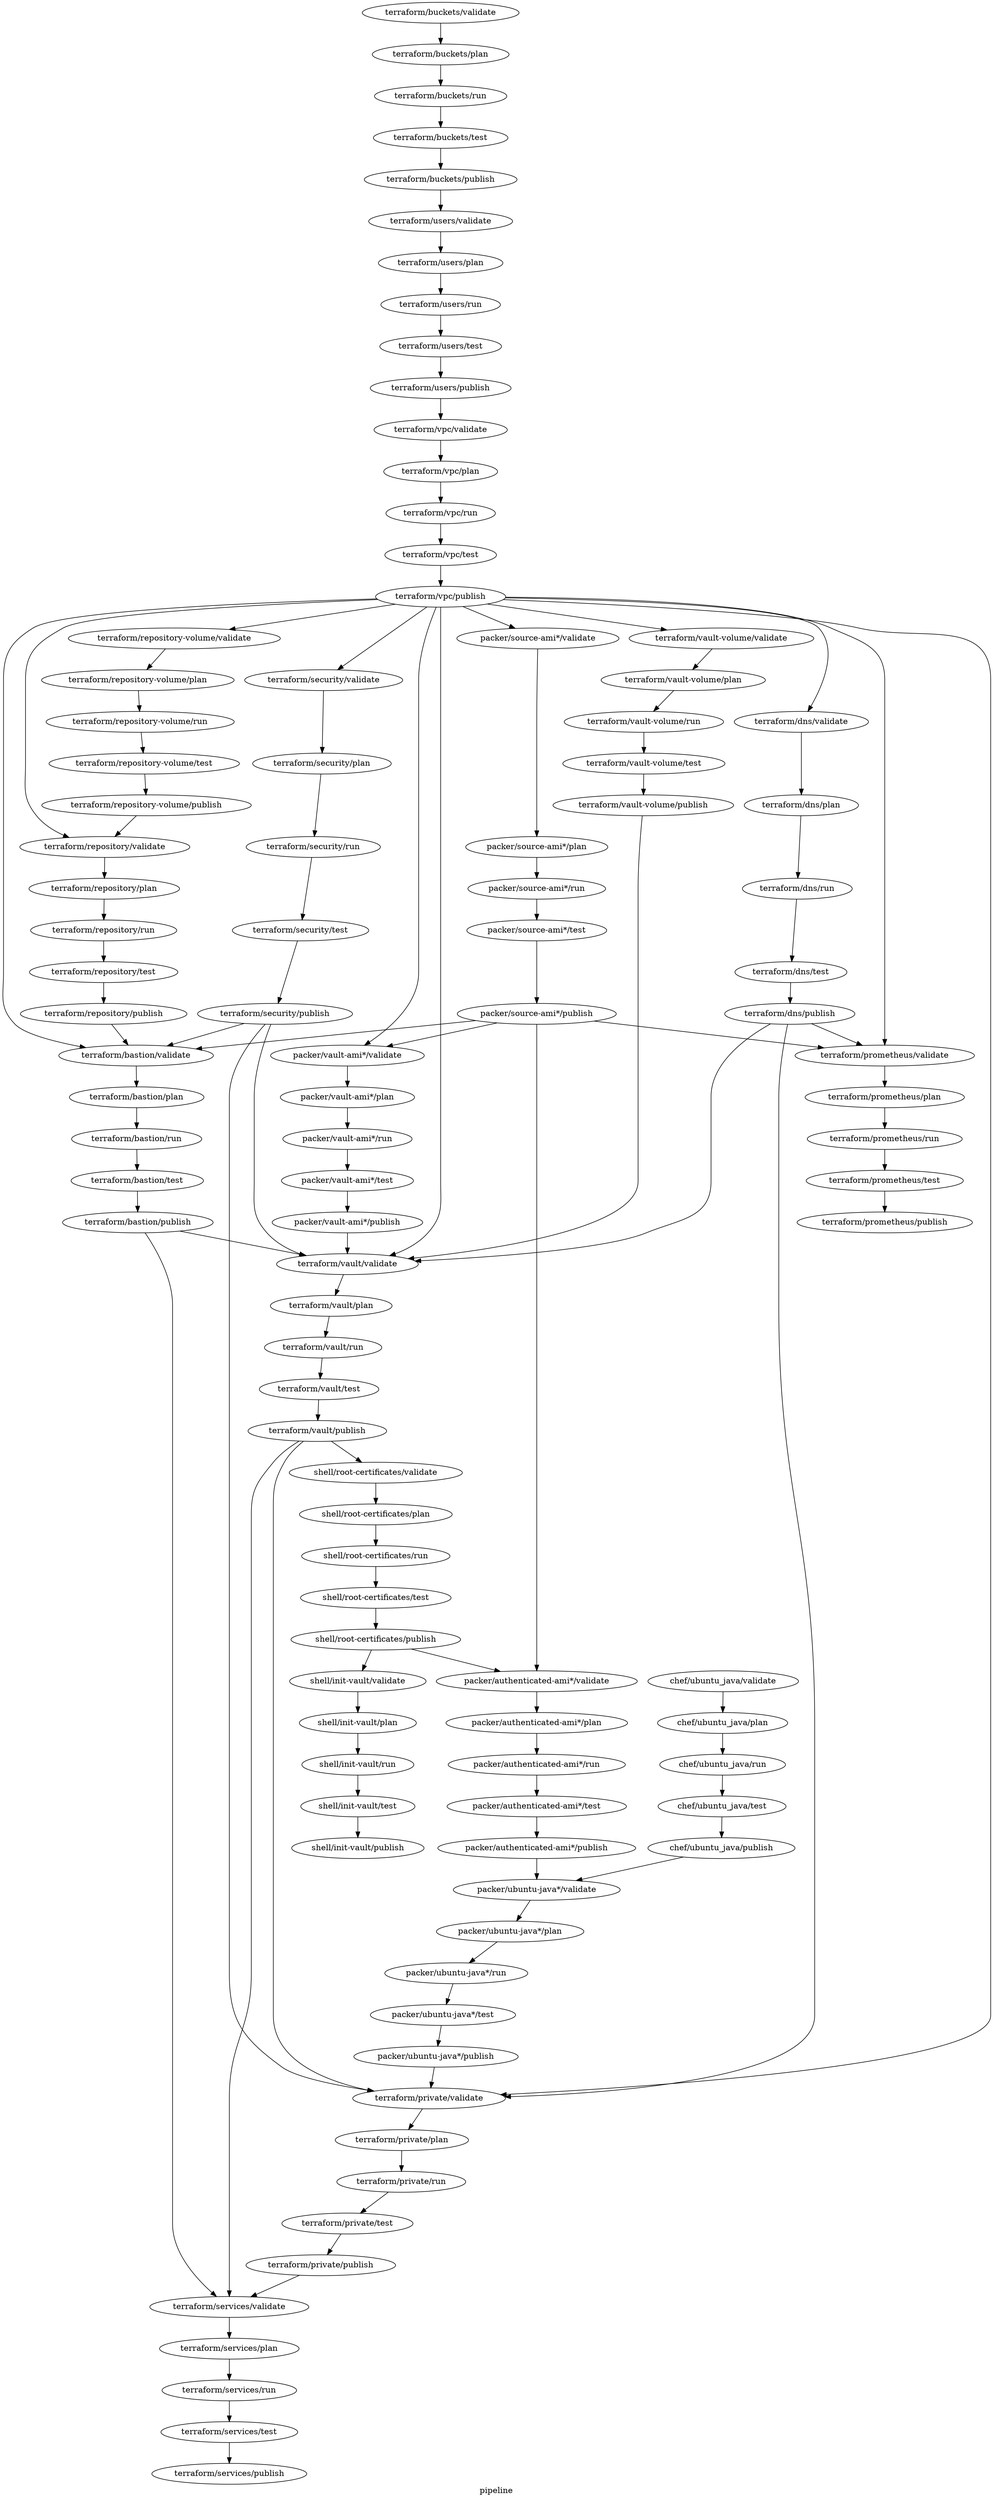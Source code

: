 digraph "G" {
label="pipeline";
"terraform/repository-volume/test";
"terraform/vpc/run";
"terraform/services/validate";
"terraform/services/test";
"shell/init-vault/plan";
"packer/ubuntu-java*/publish";
"packer/vault-ami*/validate";
"terraform/vpc/test";
"terraform/services/publish";
"chef/ubuntu_java/test";
"packer/vault-ami*/test";
"packer/source-ami*/run";
"terraform/repository/test";
"terraform/vault/plan";
"terraform/bastion/validate";
"packer/authenticated-ami*/plan";
"packer/ubuntu-java*/plan";
"terraform/users/plan";
"terraform/vault/validate";
"terraform/prometheus/run";
"chef/ubuntu_java/publish";
"terraform/services/run";
"terraform/buckets/validate";
"terraform/bastion/publish";
"packer/authenticated-ami*/publish";
"terraform/repository-volume/publish";
"terraform/security/validate";
"terraform/vault-volume/publish";
"terraform/prometheus/test";
"shell/init-vault/test";
"terraform/buckets/plan";
"chef/ubuntu_java/validate";
"packer/vault-ami*/publish";
"terraform/buckets/publish";
"terraform/repository/validate";
"terraform/users/run";
"packer/source-ami*/plan";
"terraform/prometheus/publish";
"shell/init-vault/validate";
"terraform/repository-volume/validate";
"terraform/repository/publish";
"packer/ubuntu-java*/validate";
"terraform/vault/run";
"chef/ubuntu_java/plan";
"terraform/dns/run";
"terraform/buckets/run";
"terraform/prometheus/validate";
"terraform/vpc/plan";
"terraform/dns/plan";
"shell/root-certificates/run";
"shell/root-certificates/plan";
"chef/ubuntu_java/run";
"terraform/private/test";
"packer/authenticated-ami*/run";
"shell/root-certificates/validate";
"terraform/dns/test";
"terraform/security/test";
"packer/source-ami*/test";
"terraform/bastion/plan";
"terraform/prometheus/plan";
"terraform/vault/test";
"terraform/services/plan";
"terraform/dns/publish";
"terraform/repository-volume/plan";
"terraform/buckets/test";
"shell/root-certificates/test";
"terraform/vault-volume/run";
"terraform/vpc/publish";
"packer/vault-ami*/plan";
"terraform/vault-volume/test";
"terraform/private/plan";
"terraform/vault-volume/validate";
"terraform/bastion/test";
"packer/source-ami*/validate";
"terraform/users/validate";
"packer/authenticated-ami*/validate";
"terraform/vault/publish";
"packer/ubuntu-java*/run";
"terraform/security/publish";
"terraform/security/run";
"packer/vault-ami*/run";
"terraform/bastion/run";
"shell/init-vault/run";
"shell/init-vault/publish";
"terraform/repository/run";
"terraform/security/plan";
"terraform/repository-volume/run";
"packer/source-ami*/publish";
"terraform/vpc/validate";
"terraform/users/publish";
"terraform/vault-volume/plan";
"packer/ubuntu-java*/test";
"terraform/repository/plan";
"terraform/private/run";
"terraform/private/validate";
"packer/authenticated-ami*/test";
"terraform/users/test";
"terraform/dns/validate";
"terraform/private/publish";
"shell/root-certificates/publish";
"terraform/repository-volume/test" -> "terraform/repository-volume/publish"  [key=0];
"terraform/vpc/run" -> "terraform/vpc/test"  [key=0];
"terraform/services/validate" -> "terraform/services/plan"  [key=0];
"terraform/services/test" -> "terraform/services/publish"  [key=0];
"shell/init-vault/plan" -> "shell/init-vault/run"  [key=0];
"packer/ubuntu-java*/publish" -> "terraform/private/validate"  [key=0];
"packer/vault-ami*/validate" -> "packer/vault-ami*/plan"  [key=0];
"terraform/vpc/test" -> "terraform/vpc/publish"  [key=0];
"chef/ubuntu_java/test" -> "chef/ubuntu_java/publish"  [key=0];
"packer/vault-ami*/test" -> "packer/vault-ami*/publish"  [key=0];
"packer/source-ami*/run" -> "packer/source-ami*/test"  [key=0];
"terraform/repository/test" -> "terraform/repository/publish"  [key=0];
"terraform/vault/plan" -> "terraform/vault/run"  [key=0];
"terraform/bastion/validate" -> "terraform/bastion/plan"  [key=0];
"packer/authenticated-ami*/plan" -> "packer/authenticated-ami*/run"  [key=0];
"packer/ubuntu-java*/plan" -> "packer/ubuntu-java*/run"  [key=0];
"terraform/users/plan" -> "terraform/users/run"  [key=0];
"terraform/vault/validate" -> "terraform/vault/plan"  [key=0];
"terraform/prometheus/run" -> "terraform/prometheus/test"  [key=0];
"chef/ubuntu_java/publish" -> "packer/ubuntu-java*/validate"  [key=0];
"terraform/services/run" -> "terraform/services/test"  [key=0];
"terraform/buckets/validate" -> "terraform/buckets/plan"  [key=0];
"terraform/bastion/publish" -> "terraform/vault/validate"  [key=0];
"terraform/bastion/publish" -> "terraform/services/validate"  [key=0];
"packer/authenticated-ami*/publish" -> "packer/ubuntu-java*/validate"  [key=0];
"terraform/repository-volume/publish" -> "terraform/repository/validate"  [key=0];
"terraform/security/validate" -> "terraform/security/plan"  [key=0];
"terraform/vault-volume/publish" -> "terraform/vault/validate"  [key=0];
"terraform/prometheus/test" -> "terraform/prometheus/publish"  [key=0];
"shell/init-vault/test" -> "shell/init-vault/publish"  [key=0];
"terraform/buckets/plan" -> "terraform/buckets/run"  [key=0];
"chef/ubuntu_java/validate" -> "chef/ubuntu_java/plan"  [key=0];
"packer/vault-ami*/publish" -> "terraform/vault/validate"  [key=0];
"terraform/buckets/publish" -> "terraform/users/validate"  [key=0];
"terraform/repository/validate" -> "terraform/repository/plan"  [key=0];
"terraform/users/run" -> "terraform/users/test"  [key=0];
"packer/source-ami*/plan" -> "packer/source-ami*/run"  [key=0];
"shell/init-vault/validate" -> "shell/init-vault/plan"  [key=0];
"terraform/repository-volume/validate" -> "terraform/repository-volume/plan"  [key=0];
"terraform/repository/publish" -> "terraform/bastion/validate"  [key=0];
"packer/ubuntu-java*/validate" -> "packer/ubuntu-java*/plan"  [key=0];
"terraform/vault/run" -> "terraform/vault/test"  [key=0];
"chef/ubuntu_java/plan" -> "chef/ubuntu_java/run"  [key=0];
"terraform/dns/run" -> "terraform/dns/test"  [key=0];
"terraform/buckets/run" -> "terraform/buckets/test"  [key=0];
"terraform/prometheus/validate" -> "terraform/prometheus/plan"  [key=0];
"terraform/vpc/plan" -> "terraform/vpc/run"  [key=0];
"terraform/dns/plan" -> "terraform/dns/run"  [key=0];
"shell/root-certificates/run" -> "shell/root-certificates/test"  [key=0];
"shell/root-certificates/plan" -> "shell/root-certificates/run"  [key=0];
"chef/ubuntu_java/run" -> "chef/ubuntu_java/test"  [key=0];
"terraform/private/test" -> "terraform/private/publish"  [key=0];
"packer/authenticated-ami*/run" -> "packer/authenticated-ami*/test"  [key=0];
"shell/root-certificates/validate" -> "shell/root-certificates/plan"  [key=0];
"terraform/dns/test" -> "terraform/dns/publish"  [key=0];
"terraform/security/test" -> "terraform/security/publish"  [key=0];
"packer/source-ami*/test" -> "packer/source-ami*/publish"  [key=0];
"terraform/bastion/plan" -> "terraform/bastion/run"  [key=0];
"terraform/prometheus/plan" -> "terraform/prometheus/run"  [key=0];
"terraform/vault/test" -> "terraform/vault/publish"  [key=0];
"terraform/services/plan" -> "terraform/services/run"  [key=0];
"terraform/dns/publish" -> "terraform/prometheus/validate"  [key=0];
"terraform/dns/publish" -> "terraform/vault/validate"  [key=0];
"terraform/dns/publish" -> "terraform/private/validate"  [key=0];
"terraform/repository-volume/plan" -> "terraform/repository-volume/run"  [key=0];
"terraform/buckets/test" -> "terraform/buckets/publish"  [key=0];
"shell/root-certificates/test" -> "shell/root-certificates/publish"  [key=0];
"terraform/vault-volume/run" -> "terraform/vault-volume/test"  [key=0];
"terraform/vpc/publish" -> "packer/vault-ami*/validate"  [key=0];
"terraform/vpc/publish" -> "terraform/vault/validate"  [key=0];
"terraform/vpc/publish" -> "terraform/private/validate"  [key=0];
"terraform/vpc/publish" -> "terraform/vault-volume/validate"  [key=0];
"terraform/vpc/publish" -> "terraform/security/validate"  [key=0];
"terraform/vpc/publish" -> "packer/source-ami*/validate"  [key=0];
"terraform/vpc/publish" -> "terraform/repository/validate"  [key=0];
"terraform/vpc/publish" -> "terraform/prometheus/validate"  [key=0];
"terraform/vpc/publish" -> "terraform/repository-volume/validate"  [key=0];
"terraform/vpc/publish" -> "terraform/bastion/validate"  [key=0];
"terraform/vpc/publish" -> "terraform/dns/validate"  [key=0];
"packer/vault-ami*/plan" -> "packer/vault-ami*/run"  [key=0];
"terraform/vault-volume/test" -> "terraform/vault-volume/publish"  [key=0];
"terraform/private/plan" -> "terraform/private/run"  [key=0];
"terraform/vault-volume/validate" -> "terraform/vault-volume/plan"  [key=0];
"terraform/bastion/test" -> "terraform/bastion/publish"  [key=0];
"packer/source-ami*/validate" -> "packer/source-ami*/plan"  [key=0];
"terraform/users/validate" -> "terraform/users/plan"  [key=0];
"packer/authenticated-ami*/validate" -> "packer/authenticated-ami*/plan"  [key=0];
"terraform/vault/publish" -> "terraform/services/validate"  [key=0];
"terraform/vault/publish" -> "shell/root-certificates/validate"  [key=0];
"terraform/vault/publish" -> "terraform/private/validate"  [key=0];
"packer/ubuntu-java*/run" -> "packer/ubuntu-java*/test"  [key=0];
"terraform/security/publish" -> "terraform/vault/validate"  [key=0];
"terraform/security/publish" -> "terraform/private/validate"  [key=0];
"terraform/security/publish" -> "terraform/bastion/validate"  [key=0];
"terraform/security/run" -> "terraform/security/test"  [key=0];
"packer/vault-ami*/run" -> "packer/vault-ami*/test"  [key=0];
"terraform/bastion/run" -> "terraform/bastion/test"  [key=0];
"shell/init-vault/run" -> "shell/init-vault/test"  [key=0];
"terraform/repository/run" -> "terraform/repository/test"  [key=0];
"terraform/security/plan" -> "terraform/security/run"  [key=0];
"terraform/repository-volume/run" -> "terraform/repository-volume/test"  [key=0];
"packer/source-ami*/publish" -> "terraform/prometheus/validate"  [key=0];
"packer/source-ami*/publish" -> "packer/authenticated-ami*/validate"  [key=0];
"packer/source-ami*/publish" -> "terraform/bastion/validate"  [key=0];
"packer/source-ami*/publish" -> "packer/vault-ami*/validate"  [key=0];
"terraform/vpc/validate" -> "terraform/vpc/plan"  [key=0];
"terraform/users/publish" -> "terraform/vpc/validate"  [key=0];
"terraform/vault-volume/plan" -> "terraform/vault-volume/run"  [key=0];
"packer/ubuntu-java*/test" -> "packer/ubuntu-java*/publish"  [key=0];
"terraform/repository/plan" -> "terraform/repository/run"  [key=0];
"terraform/private/run" -> "terraform/private/test"  [key=0];
"terraform/private/validate" -> "terraform/private/plan"  [key=0];
"packer/authenticated-ami*/test" -> "packer/authenticated-ami*/publish"  [key=0];
"terraform/users/test" -> "terraform/users/publish"  [key=0];
"terraform/dns/validate" -> "terraform/dns/plan"  [key=0];
"terraform/private/publish" -> "terraform/services/validate"  [key=0];
"shell/root-certificates/publish" -> "packer/authenticated-ami*/validate"  [key=0];
"shell/root-certificates/publish" -> "shell/init-vault/validate"  [key=0];
}
